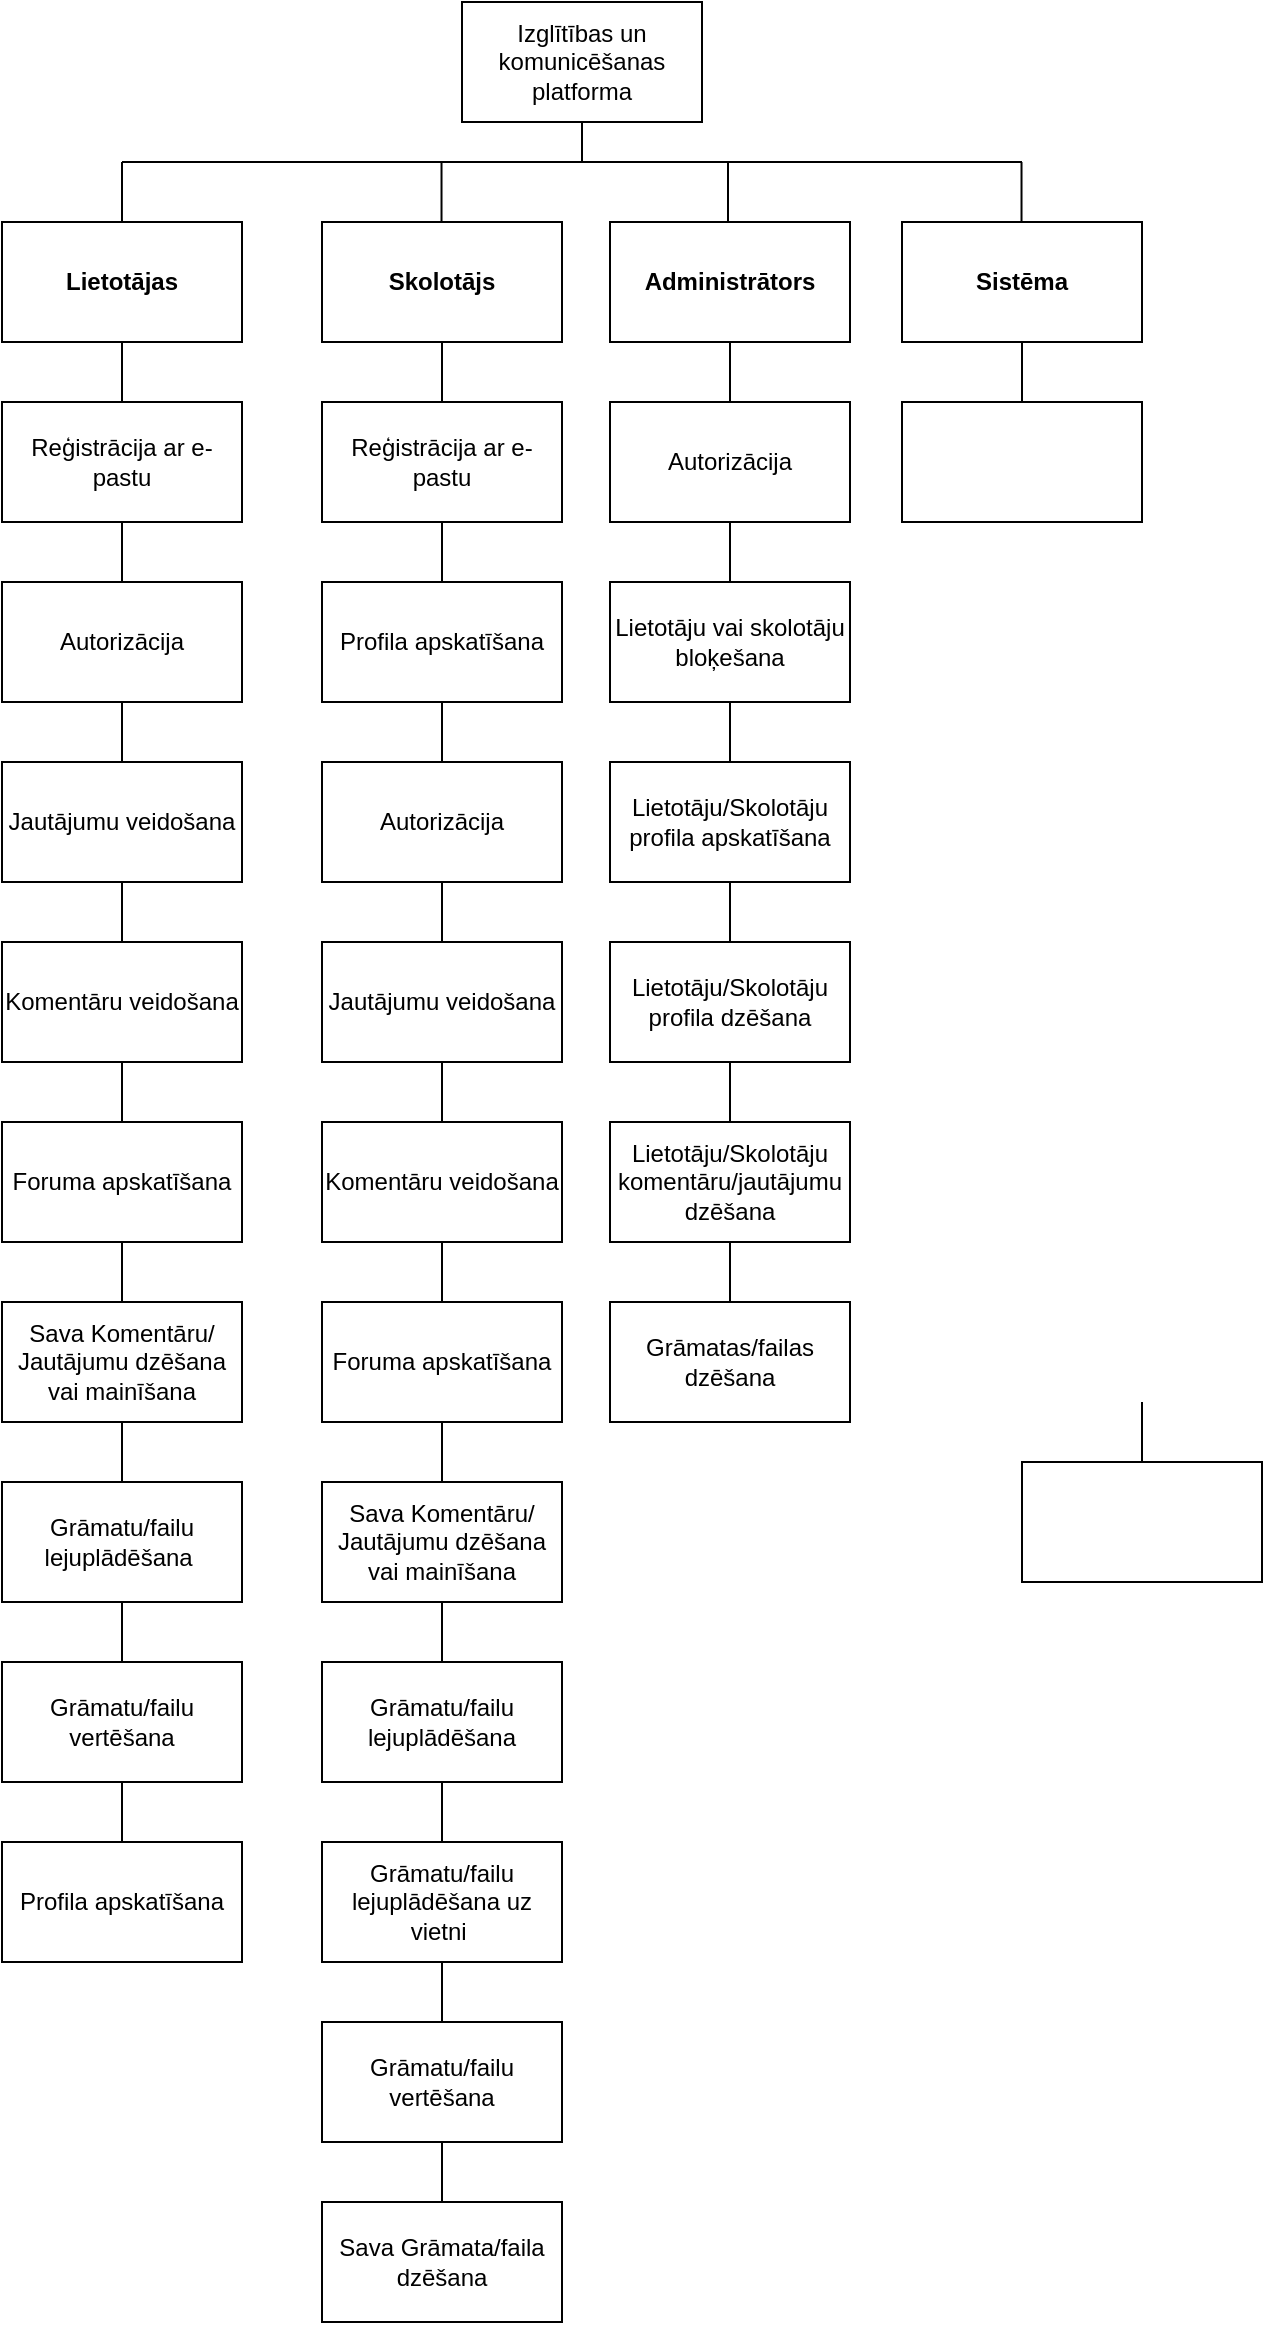 <mxfile version="22.1.3" type="github">
  <diagram name="Страница — 1" id="7GDDD2YCe5ZTX53e23Cu">
    <mxGraphModel dx="883" dy="746" grid="1" gridSize="10" guides="1" tooltips="1" connect="1" arrows="1" fold="1" page="1" pageScale="1" pageWidth="827" pageHeight="1169" math="0" shadow="0">
      <root>
        <mxCell id="0" />
        <mxCell id="1" parent="0" />
        <mxCell id="TRxBmE7X3QAa20zUCKPi-1" value="Izglītības un komunicēšanas platforma" style="rounded=0;whiteSpace=wrap;html=1;" vertex="1" parent="1">
          <mxGeometry x="280" y="70" width="120" height="60" as="geometry" />
        </mxCell>
        <mxCell id="TRxBmE7X3QAa20zUCKPi-2" value="&lt;b&gt;Lietotājas&lt;/b&gt;" style="rounded=0;whiteSpace=wrap;html=1;" vertex="1" parent="1">
          <mxGeometry x="50" y="180" width="120" height="60" as="geometry" />
        </mxCell>
        <mxCell id="TRxBmE7X3QAa20zUCKPi-3" value="&lt;b&gt;Skolotājs&lt;/b&gt;" style="rounded=0;whiteSpace=wrap;html=1;" vertex="1" parent="1">
          <mxGeometry x="210" y="180" width="120" height="60" as="geometry" />
        </mxCell>
        <mxCell id="TRxBmE7X3QAa20zUCKPi-4" value="&lt;b&gt;Administrātors&lt;/b&gt;" style="rounded=0;whiteSpace=wrap;html=1;" vertex="1" parent="1">
          <mxGeometry x="354" y="180" width="120" height="60" as="geometry" />
        </mxCell>
        <mxCell id="TRxBmE7X3QAa20zUCKPi-6" value="" style="endArrow=none;html=1;rounded=0;" edge="1" parent="1">
          <mxGeometry width="50" height="50" relative="1" as="geometry">
            <mxPoint x="110" y="150" as="sourcePoint" />
            <mxPoint x="560" y="150" as="targetPoint" />
          </mxGeometry>
        </mxCell>
        <mxCell id="TRxBmE7X3QAa20zUCKPi-7" value="&lt;b&gt;Sistēma&lt;/b&gt;" style="rounded=0;whiteSpace=wrap;html=1;" vertex="1" parent="1">
          <mxGeometry x="500" y="180" width="120" height="60" as="geometry" />
        </mxCell>
        <mxCell id="TRxBmE7X3QAa20zUCKPi-9" value="" style="endArrow=none;html=1;rounded=0;exitX=0.5;exitY=1;exitDx=0;exitDy=0;" edge="1" parent="1" source="TRxBmE7X3QAa20zUCKPi-1">
          <mxGeometry width="50" height="50" relative="1" as="geometry">
            <mxPoint x="430" y="80" as="sourcePoint" />
            <mxPoint x="340" y="150" as="targetPoint" />
          </mxGeometry>
        </mxCell>
        <mxCell id="TRxBmE7X3QAa20zUCKPi-10" value="" style="endArrow=none;html=1;rounded=0;exitX=0.5;exitY=0;exitDx=0;exitDy=0;" edge="1" parent="1" source="TRxBmE7X3QAa20zUCKPi-2">
          <mxGeometry width="50" height="50" relative="1" as="geometry">
            <mxPoint x="350" y="140" as="sourcePoint" />
            <mxPoint x="110" y="150" as="targetPoint" />
          </mxGeometry>
        </mxCell>
        <mxCell id="TRxBmE7X3QAa20zUCKPi-11" value="" style="endArrow=none;html=1;rounded=0;exitX=0.5;exitY=0;exitDx=0;exitDy=0;" edge="1" parent="1">
          <mxGeometry width="50" height="50" relative="1" as="geometry">
            <mxPoint x="413" y="180" as="sourcePoint" />
            <mxPoint x="413" y="150" as="targetPoint" />
          </mxGeometry>
        </mxCell>
        <mxCell id="TRxBmE7X3QAa20zUCKPi-12" value="" style="endArrow=none;html=1;rounded=0;exitX=0.5;exitY=0;exitDx=0;exitDy=0;" edge="1" parent="1">
          <mxGeometry width="50" height="50" relative="1" as="geometry">
            <mxPoint x="269.76" y="180" as="sourcePoint" />
            <mxPoint x="269.76" y="150" as="targetPoint" />
          </mxGeometry>
        </mxCell>
        <mxCell id="TRxBmE7X3QAa20zUCKPi-13" value="" style="endArrow=none;html=1;rounded=0;exitX=0.5;exitY=0;exitDx=0;exitDy=0;" edge="1" parent="1">
          <mxGeometry width="50" height="50" relative="1" as="geometry">
            <mxPoint x="559.76" y="180" as="sourcePoint" />
            <mxPoint x="559.76" y="150" as="targetPoint" />
          </mxGeometry>
        </mxCell>
        <mxCell id="TRxBmE7X3QAa20zUCKPi-14" value="Reģistrācija ar e-pastu" style="rounded=0;whiteSpace=wrap;html=1;" vertex="1" parent="1">
          <mxGeometry x="50" y="270" width="120" height="60" as="geometry" />
        </mxCell>
        <mxCell id="TRxBmE7X3QAa20zUCKPi-15" value="" style="endArrow=none;html=1;rounded=0;exitX=0.5;exitY=0;exitDx=0;exitDy=0;" edge="1" parent="1" source="TRxBmE7X3QAa20zUCKPi-14">
          <mxGeometry width="50" height="50" relative="1" as="geometry">
            <mxPoint x="350" y="230" as="sourcePoint" />
            <mxPoint x="110" y="240" as="targetPoint" />
          </mxGeometry>
        </mxCell>
        <mxCell id="TRxBmE7X3QAa20zUCKPi-16" value="Autorizācija" style="rounded=0;whiteSpace=wrap;html=1;" vertex="1" parent="1">
          <mxGeometry x="50" y="360" width="120" height="60" as="geometry" />
        </mxCell>
        <mxCell id="TRxBmE7X3QAa20zUCKPi-17" value="" style="endArrow=none;html=1;rounded=0;exitX=0.5;exitY=0;exitDx=0;exitDy=0;" edge="1" parent="1" source="TRxBmE7X3QAa20zUCKPi-16">
          <mxGeometry width="50" height="50" relative="1" as="geometry">
            <mxPoint x="350" y="320" as="sourcePoint" />
            <mxPoint x="110" y="330" as="targetPoint" />
          </mxGeometry>
        </mxCell>
        <mxCell id="TRxBmE7X3QAa20zUCKPi-18" value="Jautājumu veidošana" style="rounded=0;whiteSpace=wrap;html=1;" vertex="1" parent="1">
          <mxGeometry x="50" y="450" width="120" height="60" as="geometry" />
        </mxCell>
        <mxCell id="TRxBmE7X3QAa20zUCKPi-19" value="" style="endArrow=none;html=1;rounded=0;exitX=0.5;exitY=0;exitDx=0;exitDy=0;" edge="1" parent="1" source="TRxBmE7X3QAa20zUCKPi-18">
          <mxGeometry width="50" height="50" relative="1" as="geometry">
            <mxPoint x="350" y="410" as="sourcePoint" />
            <mxPoint x="110" y="420" as="targetPoint" />
          </mxGeometry>
        </mxCell>
        <mxCell id="TRxBmE7X3QAa20zUCKPi-20" value="Reģistrācija ar e-pastu" style="rounded=0;whiteSpace=wrap;html=1;" vertex="1" parent="1">
          <mxGeometry x="210" y="270" width="120" height="60" as="geometry" />
        </mxCell>
        <mxCell id="TRxBmE7X3QAa20zUCKPi-21" value="" style="endArrow=none;html=1;rounded=0;exitX=0.5;exitY=0;exitDx=0;exitDy=0;" edge="1" parent="1" source="TRxBmE7X3QAa20zUCKPi-20">
          <mxGeometry width="50" height="50" relative="1" as="geometry">
            <mxPoint x="510" y="230" as="sourcePoint" />
            <mxPoint x="270" y="240" as="targetPoint" />
          </mxGeometry>
        </mxCell>
        <mxCell id="TRxBmE7X3QAa20zUCKPi-22" value="Profila apskatīšana" style="rounded=0;whiteSpace=wrap;html=1;" vertex="1" parent="1">
          <mxGeometry x="210" y="360" width="120" height="60" as="geometry" />
        </mxCell>
        <mxCell id="TRxBmE7X3QAa20zUCKPi-23" value="" style="endArrow=none;html=1;rounded=0;exitX=0.5;exitY=0;exitDx=0;exitDy=0;" edge="1" parent="1" source="TRxBmE7X3QAa20zUCKPi-22">
          <mxGeometry width="50" height="50" relative="1" as="geometry">
            <mxPoint x="510" y="320" as="sourcePoint" />
            <mxPoint x="270" y="330" as="targetPoint" />
          </mxGeometry>
        </mxCell>
        <mxCell id="TRxBmE7X3QAa20zUCKPi-26" value="Autorizācija" style="rounded=0;whiteSpace=wrap;html=1;" vertex="1" parent="1">
          <mxGeometry x="210" y="450" width="120" height="60" as="geometry" />
        </mxCell>
        <mxCell id="TRxBmE7X3QAa20zUCKPi-27" value="" style="endArrow=none;html=1;rounded=0;exitX=0.5;exitY=0;exitDx=0;exitDy=0;" edge="1" parent="1" source="TRxBmE7X3QAa20zUCKPi-26">
          <mxGeometry width="50" height="50" relative="1" as="geometry">
            <mxPoint x="510" y="410" as="sourcePoint" />
            <mxPoint x="270" y="420" as="targetPoint" />
          </mxGeometry>
        </mxCell>
        <mxCell id="TRxBmE7X3QAa20zUCKPi-28" value="Lietotāju vai skolotāju bloķešana" style="rounded=0;whiteSpace=wrap;html=1;" vertex="1" parent="1">
          <mxGeometry x="354" y="360" width="120" height="60" as="geometry" />
        </mxCell>
        <mxCell id="TRxBmE7X3QAa20zUCKPi-29" value="" style="endArrow=none;html=1;rounded=0;exitX=0.5;exitY=0;exitDx=0;exitDy=0;" edge="1" parent="1" source="TRxBmE7X3QAa20zUCKPi-28">
          <mxGeometry width="50" height="50" relative="1" as="geometry">
            <mxPoint x="654" y="320" as="sourcePoint" />
            <mxPoint x="414" y="330" as="targetPoint" />
          </mxGeometry>
        </mxCell>
        <mxCell id="TRxBmE7X3QAa20zUCKPi-30" value="Autorizācija" style="rounded=0;whiteSpace=wrap;html=1;" vertex="1" parent="1">
          <mxGeometry x="354" y="270" width="120" height="60" as="geometry" />
        </mxCell>
        <mxCell id="TRxBmE7X3QAa20zUCKPi-31" value="" style="endArrow=none;html=1;rounded=0;exitX=0.5;exitY=0;exitDx=0;exitDy=0;" edge="1" parent="1" source="TRxBmE7X3QAa20zUCKPi-30">
          <mxGeometry width="50" height="50" relative="1" as="geometry">
            <mxPoint x="654" y="230" as="sourcePoint" />
            <mxPoint x="414" y="240" as="targetPoint" />
          </mxGeometry>
        </mxCell>
        <mxCell id="TRxBmE7X3QAa20zUCKPi-32" value="Lietotāju/Skolotāju profila apskatīšana" style="rounded=0;whiteSpace=wrap;html=1;" vertex="1" parent="1">
          <mxGeometry x="354" y="450" width="120" height="60" as="geometry" />
        </mxCell>
        <mxCell id="TRxBmE7X3QAa20zUCKPi-33" value="" style="endArrow=none;html=1;rounded=0;exitX=0.5;exitY=0;exitDx=0;exitDy=0;" edge="1" parent="1" source="TRxBmE7X3QAa20zUCKPi-32">
          <mxGeometry width="50" height="50" relative="1" as="geometry">
            <mxPoint x="654" y="410" as="sourcePoint" />
            <mxPoint x="414" y="420" as="targetPoint" />
          </mxGeometry>
        </mxCell>
        <mxCell id="TRxBmE7X3QAa20zUCKPi-34" value="" style="rounded=0;whiteSpace=wrap;html=1;" vertex="1" parent="1">
          <mxGeometry x="500" y="270" width="120" height="60" as="geometry" />
        </mxCell>
        <mxCell id="TRxBmE7X3QAa20zUCKPi-35" value="" style="endArrow=none;html=1;rounded=0;exitX=0.5;exitY=0;exitDx=0;exitDy=0;" edge="1" parent="1" source="TRxBmE7X3QAa20zUCKPi-34">
          <mxGeometry width="50" height="50" relative="1" as="geometry">
            <mxPoint x="800" y="230" as="sourcePoint" />
            <mxPoint x="560" y="240" as="targetPoint" />
          </mxGeometry>
        </mxCell>
        <mxCell id="TRxBmE7X3QAa20zUCKPi-42" value="Komentāru veidošana" style="rounded=0;whiteSpace=wrap;html=1;" vertex="1" parent="1">
          <mxGeometry x="50" y="540" width="120" height="60" as="geometry" />
        </mxCell>
        <mxCell id="TRxBmE7X3QAa20zUCKPi-43" value="" style="endArrow=none;html=1;rounded=0;exitX=0.5;exitY=0;exitDx=0;exitDy=0;" edge="1" parent="1" source="TRxBmE7X3QAa20zUCKPi-42">
          <mxGeometry width="50" height="50" relative="1" as="geometry">
            <mxPoint x="350" y="500" as="sourcePoint" />
            <mxPoint x="110" y="510" as="targetPoint" />
          </mxGeometry>
        </mxCell>
        <mxCell id="TRxBmE7X3QAa20zUCKPi-44" value="Foruma apskatīšana" style="rounded=0;whiteSpace=wrap;html=1;" vertex="1" parent="1">
          <mxGeometry x="50" y="630" width="120" height="60" as="geometry" />
        </mxCell>
        <mxCell id="TRxBmE7X3QAa20zUCKPi-45" value="" style="endArrow=none;html=1;rounded=0;exitX=0.5;exitY=0;exitDx=0;exitDy=0;" edge="1" parent="1" source="TRxBmE7X3QAa20zUCKPi-44">
          <mxGeometry width="50" height="50" relative="1" as="geometry">
            <mxPoint x="350" y="590" as="sourcePoint" />
            <mxPoint x="110" y="600" as="targetPoint" />
          </mxGeometry>
        </mxCell>
        <mxCell id="TRxBmE7X3QAa20zUCKPi-46" value="Sava Komentāru/ Jautājumu dzēšana vai mainīšana" style="rounded=0;whiteSpace=wrap;html=1;" vertex="1" parent="1">
          <mxGeometry x="50" y="720" width="120" height="60" as="geometry" />
        </mxCell>
        <mxCell id="TRxBmE7X3QAa20zUCKPi-47" value="" style="endArrow=none;html=1;rounded=0;exitX=0.5;exitY=0;exitDx=0;exitDy=0;" edge="1" parent="1" source="TRxBmE7X3QAa20zUCKPi-46">
          <mxGeometry width="50" height="50" relative="1" as="geometry">
            <mxPoint x="350" y="680" as="sourcePoint" />
            <mxPoint x="110" y="690" as="targetPoint" />
          </mxGeometry>
        </mxCell>
        <mxCell id="TRxBmE7X3QAa20zUCKPi-50" value="Grāmatu/failu lejuplādēšana&amp;nbsp;" style="rounded=0;whiteSpace=wrap;html=1;" vertex="1" parent="1">
          <mxGeometry x="50" y="810" width="120" height="60" as="geometry" />
        </mxCell>
        <mxCell id="TRxBmE7X3QAa20zUCKPi-51" value="" style="endArrow=none;html=1;rounded=0;exitX=0.5;exitY=0;exitDx=0;exitDy=0;" edge="1" parent="1" source="TRxBmE7X3QAa20zUCKPi-50">
          <mxGeometry width="50" height="50" relative="1" as="geometry">
            <mxPoint x="350" y="770" as="sourcePoint" />
            <mxPoint x="110" y="780" as="targetPoint" />
          </mxGeometry>
        </mxCell>
        <mxCell id="TRxBmE7X3QAa20zUCKPi-52" value="Grāmatu/failu vertēšana" style="rounded=0;whiteSpace=wrap;html=1;" vertex="1" parent="1">
          <mxGeometry x="50" y="900" width="120" height="60" as="geometry" />
        </mxCell>
        <mxCell id="TRxBmE7X3QAa20zUCKPi-53" value="" style="endArrow=none;html=1;rounded=0;exitX=0.5;exitY=0;exitDx=0;exitDy=0;" edge="1" parent="1" source="TRxBmE7X3QAa20zUCKPi-52">
          <mxGeometry width="50" height="50" relative="1" as="geometry">
            <mxPoint x="350" y="860" as="sourcePoint" />
            <mxPoint x="110" y="870" as="targetPoint" />
          </mxGeometry>
        </mxCell>
        <mxCell id="TRxBmE7X3QAa20zUCKPi-54" value="Profila apskatīšana" style="rounded=0;whiteSpace=wrap;html=1;" vertex="1" parent="1">
          <mxGeometry x="50" y="990" width="120" height="60" as="geometry" />
        </mxCell>
        <mxCell id="TRxBmE7X3QAa20zUCKPi-55" value="" style="endArrow=none;html=1;rounded=0;exitX=0.5;exitY=0;exitDx=0;exitDy=0;" edge="1" parent="1" source="TRxBmE7X3QAa20zUCKPi-54">
          <mxGeometry width="50" height="50" relative="1" as="geometry">
            <mxPoint x="350" y="950" as="sourcePoint" />
            <mxPoint x="110" y="960" as="targetPoint" />
          </mxGeometry>
        </mxCell>
        <mxCell id="TRxBmE7X3QAa20zUCKPi-56" value="" style="rounded=0;whiteSpace=wrap;html=1;" vertex="1" parent="1">
          <mxGeometry x="560" y="800" width="120" height="60" as="geometry" />
        </mxCell>
        <mxCell id="TRxBmE7X3QAa20zUCKPi-57" value="" style="endArrow=none;html=1;rounded=0;exitX=0.5;exitY=0;exitDx=0;exitDy=0;" edge="1" parent="1" source="TRxBmE7X3QAa20zUCKPi-56">
          <mxGeometry width="50" height="50" relative="1" as="geometry">
            <mxPoint x="860" y="760" as="sourcePoint" />
            <mxPoint x="620" y="770" as="targetPoint" />
          </mxGeometry>
        </mxCell>
        <mxCell id="TRxBmE7X3QAa20zUCKPi-58" value="Jautājumu veidošana" style="rounded=0;whiteSpace=wrap;html=1;" vertex="1" parent="1">
          <mxGeometry x="210" y="540" width="120" height="60" as="geometry" />
        </mxCell>
        <mxCell id="TRxBmE7X3QAa20zUCKPi-59" value="" style="endArrow=none;html=1;rounded=0;exitX=0.5;exitY=0;exitDx=0;exitDy=0;" edge="1" parent="1" source="TRxBmE7X3QAa20zUCKPi-58">
          <mxGeometry width="50" height="50" relative="1" as="geometry">
            <mxPoint x="510" y="500" as="sourcePoint" />
            <mxPoint x="270" y="510" as="targetPoint" />
          </mxGeometry>
        </mxCell>
        <mxCell id="TRxBmE7X3QAa20zUCKPi-60" value="Komentāru veidošana" style="rounded=0;whiteSpace=wrap;html=1;" vertex="1" parent="1">
          <mxGeometry x="210" y="630" width="120" height="60" as="geometry" />
        </mxCell>
        <mxCell id="TRxBmE7X3QAa20zUCKPi-61" value="" style="endArrow=none;html=1;rounded=0;exitX=0.5;exitY=0;exitDx=0;exitDy=0;" edge="1" parent="1" source="TRxBmE7X3QAa20zUCKPi-60">
          <mxGeometry width="50" height="50" relative="1" as="geometry">
            <mxPoint x="510" y="590" as="sourcePoint" />
            <mxPoint x="270" y="600" as="targetPoint" />
          </mxGeometry>
        </mxCell>
        <mxCell id="TRxBmE7X3QAa20zUCKPi-62" value="Foruma apskatīšana" style="rounded=0;whiteSpace=wrap;html=1;" vertex="1" parent="1">
          <mxGeometry x="210" y="720" width="120" height="60" as="geometry" />
        </mxCell>
        <mxCell id="TRxBmE7X3QAa20zUCKPi-63" value="" style="endArrow=none;html=1;rounded=0;exitX=0.5;exitY=0;exitDx=0;exitDy=0;" edge="1" parent="1" source="TRxBmE7X3QAa20zUCKPi-62">
          <mxGeometry width="50" height="50" relative="1" as="geometry">
            <mxPoint x="510" y="680" as="sourcePoint" />
            <mxPoint x="270" y="690" as="targetPoint" />
          </mxGeometry>
        </mxCell>
        <mxCell id="TRxBmE7X3QAa20zUCKPi-64" value="Sava Komentāru/ Jautājumu dzēšana vai mainīšana" style="rounded=0;whiteSpace=wrap;html=1;" vertex="1" parent="1">
          <mxGeometry x="210" y="810" width="120" height="60" as="geometry" />
        </mxCell>
        <mxCell id="TRxBmE7X3QAa20zUCKPi-65" value="" style="endArrow=none;html=1;rounded=0;exitX=0.5;exitY=0;exitDx=0;exitDy=0;" edge="1" parent="1" source="TRxBmE7X3QAa20zUCKPi-64">
          <mxGeometry width="50" height="50" relative="1" as="geometry">
            <mxPoint x="510" y="770" as="sourcePoint" />
            <mxPoint x="270" y="780" as="targetPoint" />
          </mxGeometry>
        </mxCell>
        <mxCell id="TRxBmE7X3QAa20zUCKPi-66" value="Grāmatu/failu lejuplādēšana uz vietni&amp;nbsp;" style="rounded=0;whiteSpace=wrap;html=1;" vertex="1" parent="1">
          <mxGeometry x="210" y="990" width="120" height="60" as="geometry" />
        </mxCell>
        <mxCell id="TRxBmE7X3QAa20zUCKPi-67" value="" style="endArrow=none;html=1;rounded=0;exitX=0.5;exitY=0;exitDx=0;exitDy=0;" edge="1" parent="1" source="TRxBmE7X3QAa20zUCKPi-66">
          <mxGeometry width="50" height="50" relative="1" as="geometry">
            <mxPoint x="510" y="950" as="sourcePoint" />
            <mxPoint x="270" y="960" as="targetPoint" />
          </mxGeometry>
        </mxCell>
        <mxCell id="TRxBmE7X3QAa20zUCKPi-68" value="Grāmatu/failu vertēšana" style="rounded=0;whiteSpace=wrap;html=1;" vertex="1" parent="1">
          <mxGeometry x="210" y="1080" width="120" height="60" as="geometry" />
        </mxCell>
        <mxCell id="TRxBmE7X3QAa20zUCKPi-69" value="" style="endArrow=none;html=1;rounded=0;exitX=0.5;exitY=0;exitDx=0;exitDy=0;" edge="1" parent="1" source="TRxBmE7X3QAa20zUCKPi-68">
          <mxGeometry width="50" height="50" relative="1" as="geometry">
            <mxPoint x="510" y="1040" as="sourcePoint" />
            <mxPoint x="270" y="1050" as="targetPoint" />
          </mxGeometry>
        </mxCell>
        <mxCell id="TRxBmE7X3QAa20zUCKPi-70" value="" style="rounded=0;whiteSpace=wrap;html=1;" vertex="1" parent="1">
          <mxGeometry x="560" y="800" width="120" height="60" as="geometry" />
        </mxCell>
        <mxCell id="TRxBmE7X3QAa20zUCKPi-71" value="" style="endArrow=none;html=1;rounded=0;exitX=0.5;exitY=0;exitDx=0;exitDy=0;" edge="1" parent="1" source="TRxBmE7X3QAa20zUCKPi-70">
          <mxGeometry width="50" height="50" relative="1" as="geometry">
            <mxPoint x="860" y="760" as="sourcePoint" />
            <mxPoint x="620" y="770" as="targetPoint" />
          </mxGeometry>
        </mxCell>
        <mxCell id="TRxBmE7X3QAa20zUCKPi-72" value="Grāmatu/failu lejuplādēšana" style="rounded=0;whiteSpace=wrap;html=1;" vertex="1" parent="1">
          <mxGeometry x="210" y="900" width="120" height="60" as="geometry" />
        </mxCell>
        <mxCell id="TRxBmE7X3QAa20zUCKPi-73" value="" style="endArrow=none;html=1;rounded=0;exitX=0.5;exitY=0;exitDx=0;exitDy=0;" edge="1" parent="1" source="TRxBmE7X3QAa20zUCKPi-72">
          <mxGeometry width="50" height="50" relative="1" as="geometry">
            <mxPoint x="510" y="860" as="sourcePoint" />
            <mxPoint x="270" y="870" as="targetPoint" />
          </mxGeometry>
        </mxCell>
        <mxCell id="TRxBmE7X3QAa20zUCKPi-74" value="Lietotāju/Skolotāju profila dzēšana" style="rounded=0;whiteSpace=wrap;html=1;" vertex="1" parent="1">
          <mxGeometry x="354" y="540" width="120" height="60" as="geometry" />
        </mxCell>
        <mxCell id="TRxBmE7X3QAa20zUCKPi-75" value="" style="endArrow=none;html=1;rounded=0;exitX=0.5;exitY=0;exitDx=0;exitDy=0;" edge="1" parent="1" source="TRxBmE7X3QAa20zUCKPi-74">
          <mxGeometry width="50" height="50" relative="1" as="geometry">
            <mxPoint x="654" y="500" as="sourcePoint" />
            <mxPoint x="414" y="510" as="targetPoint" />
          </mxGeometry>
        </mxCell>
        <mxCell id="TRxBmE7X3QAa20zUCKPi-76" value="Lietotāju/Skolotāju komentāru/jautājumu dzēšana" style="rounded=0;whiteSpace=wrap;html=1;" vertex="1" parent="1">
          <mxGeometry x="354" y="630" width="120" height="60" as="geometry" />
        </mxCell>
        <mxCell id="TRxBmE7X3QAa20zUCKPi-77" value="" style="endArrow=none;html=1;rounded=0;exitX=0.5;exitY=0;exitDx=0;exitDy=0;" edge="1" parent="1" source="TRxBmE7X3QAa20zUCKPi-76">
          <mxGeometry width="50" height="50" relative="1" as="geometry">
            <mxPoint x="654" y="590" as="sourcePoint" />
            <mxPoint x="414" y="600" as="targetPoint" />
          </mxGeometry>
        </mxCell>
        <mxCell id="TRxBmE7X3QAa20zUCKPi-80" value="Grāmatas/failas dzēšana" style="rounded=0;whiteSpace=wrap;html=1;" vertex="1" parent="1">
          <mxGeometry x="354" y="720" width="120" height="60" as="geometry" />
        </mxCell>
        <mxCell id="TRxBmE7X3QAa20zUCKPi-81" value="" style="endArrow=none;html=1;rounded=0;exitX=0.5;exitY=0;exitDx=0;exitDy=0;" edge="1" parent="1" source="TRxBmE7X3QAa20zUCKPi-80">
          <mxGeometry width="50" height="50" relative="1" as="geometry">
            <mxPoint x="654" y="680" as="sourcePoint" />
            <mxPoint x="414" y="690" as="targetPoint" />
          </mxGeometry>
        </mxCell>
        <mxCell id="TRxBmE7X3QAa20zUCKPi-82" value="Sava Grāmata/faila dzēšana" style="rounded=0;whiteSpace=wrap;html=1;" vertex="1" parent="1">
          <mxGeometry x="210" y="1170" width="120" height="60" as="geometry" />
        </mxCell>
        <mxCell id="TRxBmE7X3QAa20zUCKPi-83" value="" style="endArrow=none;html=1;rounded=0;exitX=0.5;exitY=0;exitDx=0;exitDy=0;" edge="1" parent="1" source="TRxBmE7X3QAa20zUCKPi-82">
          <mxGeometry width="50" height="50" relative="1" as="geometry">
            <mxPoint x="510" y="1130" as="sourcePoint" />
            <mxPoint x="270" y="1140" as="targetPoint" />
          </mxGeometry>
        </mxCell>
      </root>
    </mxGraphModel>
  </diagram>
</mxfile>
